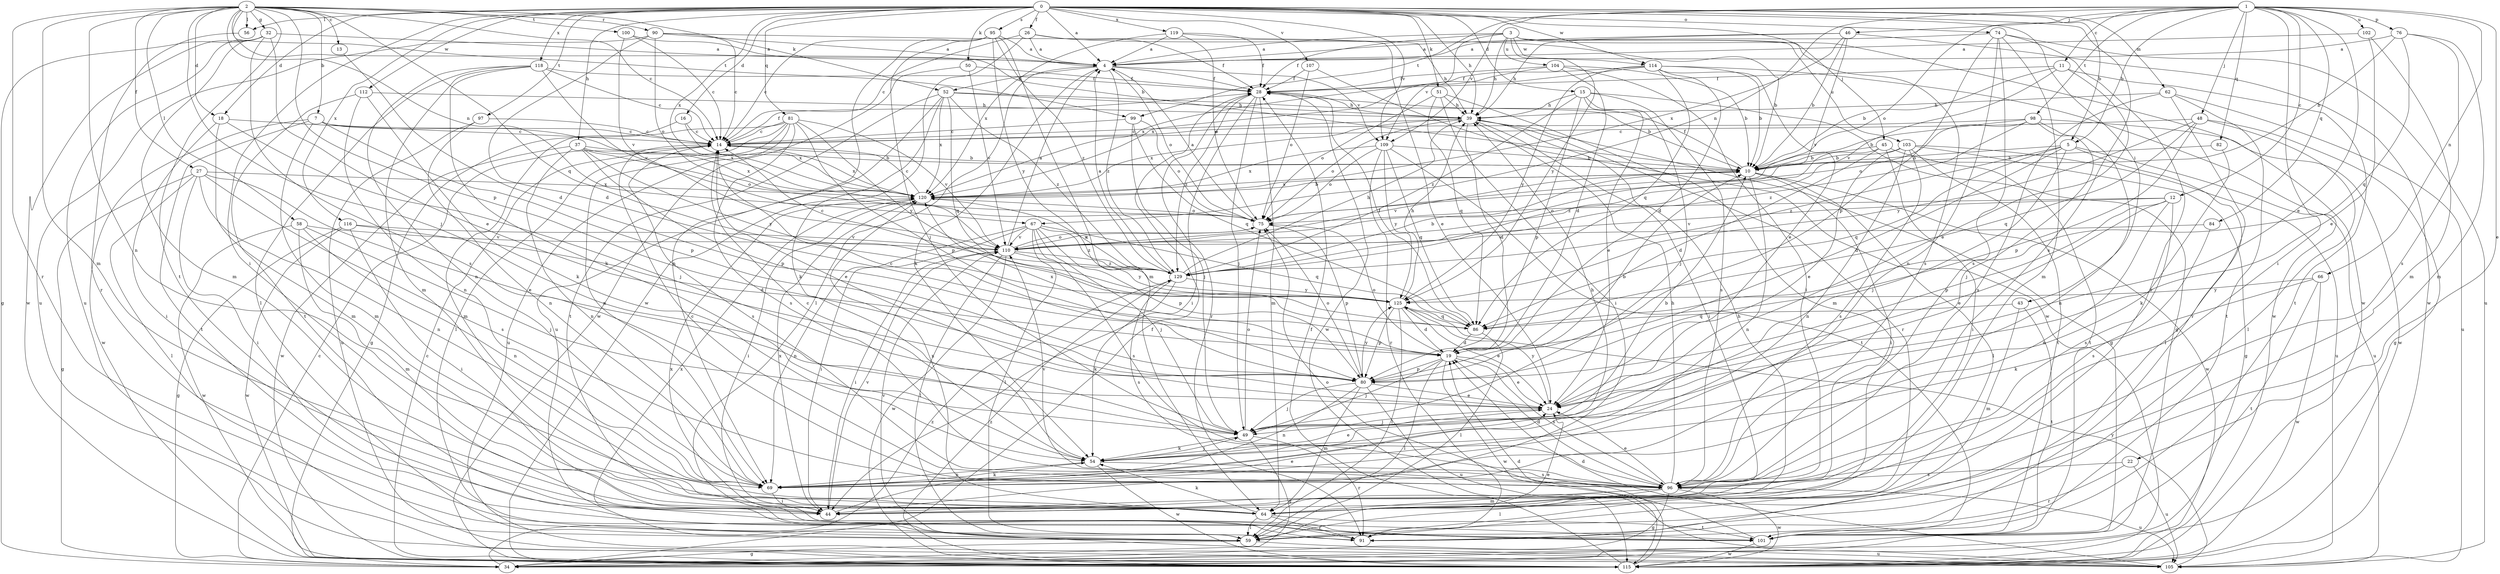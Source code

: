 strict digraph  {
0;
1;
2;
3;
4;
5;
7;
10;
11;
12;
13;
14;
15;
16;
18;
19;
22;
24;
26;
27;
28;
32;
34;
37;
39;
43;
44;
45;
46;
48;
49;
50;
51;
52;
54;
56;
58;
59;
62;
64;
66;
67;
69;
74;
75;
76;
80;
81;
82;
84;
86;
90;
91;
95;
96;
97;
98;
99;
100;
101;
102;
103;
104;
105;
107;
109;
110;
112;
114;
115;
116;
118;
119;
120;
125;
129;
0 -> 4  [label=a];
0 -> 5  [label=b];
0 -> 15  [label=d];
0 -> 16  [label=d];
0 -> 18  [label=d];
0 -> 26  [label=f];
0 -> 37  [label=h];
0 -> 39  [label=h];
0 -> 43  [label=i];
0 -> 44  [label=i];
0 -> 45  [label=j];
0 -> 50  [label=k];
0 -> 51  [label=k];
0 -> 56  [label=l];
0 -> 62  [label=m];
0 -> 74  [label=o];
0 -> 81  [label=q];
0 -> 95  [label=s];
0 -> 96  [label=s];
0 -> 97  [label=t];
0 -> 107  [label=v];
0 -> 109  [label=v];
0 -> 112  [label=w];
0 -> 114  [label=w];
0 -> 116  [label=x];
0 -> 118  [label=x];
0 -> 119  [label=x];
0 -> 120  [label=x];
1 -> 5  [label=b];
1 -> 11  [label=c];
1 -> 12  [label=c];
1 -> 22  [label=e];
1 -> 24  [label=e];
1 -> 44  [label=i];
1 -> 46  [label=j];
1 -> 48  [label=j];
1 -> 66  [label=n];
1 -> 67  [label=n];
1 -> 75  [label=o];
1 -> 76  [label=p];
1 -> 82  [label=q];
1 -> 84  [label=q];
1 -> 98  [label=t];
1 -> 99  [label=t];
1 -> 102  [label=u];
1 -> 109  [label=v];
2 -> 7  [label=b];
2 -> 10  [label=b];
2 -> 13  [label=c];
2 -> 14  [label=c];
2 -> 18  [label=d];
2 -> 27  [label=f];
2 -> 32  [label=g];
2 -> 49  [label=j];
2 -> 52  [label=k];
2 -> 56  [label=l];
2 -> 58  [label=l];
2 -> 64  [label=m];
2 -> 67  [label=n];
2 -> 69  [label=n];
2 -> 80  [label=p];
2 -> 86  [label=q];
2 -> 90  [label=r];
2 -> 91  [label=r];
2 -> 99  [label=t];
2 -> 100  [label=t];
2 -> 101  [label=t];
3 -> 4  [label=a];
3 -> 28  [label=f];
3 -> 39  [label=h];
3 -> 96  [label=s];
3 -> 103  [label=u];
3 -> 104  [label=u];
3 -> 109  [label=v];
3 -> 114  [label=w];
3 -> 115  [label=w];
3 -> 125  [label=y];
4 -> 28  [label=f];
4 -> 52  [label=k];
4 -> 54  [label=k];
4 -> 59  [label=l];
4 -> 75  [label=o];
4 -> 109  [label=v];
4 -> 129  [label=z];
5 -> 10  [label=b];
5 -> 19  [label=d];
5 -> 49  [label=j];
5 -> 59  [label=l];
5 -> 86  [label=q];
5 -> 105  [label=u];
5 -> 129  [label=z];
7 -> 14  [label=c];
7 -> 64  [label=m];
7 -> 80  [label=p];
7 -> 101  [label=t];
7 -> 115  [label=w];
7 -> 120  [label=x];
10 -> 28  [label=f];
10 -> 44  [label=i];
10 -> 59  [label=l];
10 -> 69  [label=n];
10 -> 110  [label=v];
10 -> 115  [label=w];
10 -> 120  [label=x];
11 -> 10  [label=b];
11 -> 24  [label=e];
11 -> 28  [label=f];
11 -> 101  [label=t];
11 -> 110  [label=v];
12 -> 24  [label=e];
12 -> 69  [label=n];
12 -> 75  [label=o];
12 -> 80  [label=p];
12 -> 96  [label=s];
12 -> 110  [label=v];
13 -> 19  [label=d];
14 -> 10  [label=b];
14 -> 24  [label=e];
14 -> 28  [label=f];
14 -> 96  [label=s];
14 -> 120  [label=x];
15 -> 24  [label=e];
15 -> 34  [label=g];
15 -> 39  [label=h];
15 -> 49  [label=j];
15 -> 80  [label=p];
15 -> 96  [label=s];
15 -> 129  [label=z];
16 -> 14  [label=c];
16 -> 64  [label=m];
16 -> 120  [label=x];
18 -> 14  [label=c];
18 -> 44  [label=i];
18 -> 49  [label=j];
18 -> 64  [label=m];
19 -> 24  [label=e];
19 -> 49  [label=j];
19 -> 59  [label=l];
19 -> 75  [label=o];
19 -> 80  [label=p];
19 -> 96  [label=s];
19 -> 115  [label=w];
19 -> 120  [label=x];
22 -> 91  [label=r];
22 -> 96  [label=s];
22 -> 105  [label=u];
24 -> 49  [label=j];
24 -> 125  [label=y];
26 -> 4  [label=a];
26 -> 10  [label=b];
26 -> 14  [label=c];
26 -> 28  [label=f];
26 -> 115  [label=w];
27 -> 24  [label=e];
27 -> 34  [label=g];
27 -> 44  [label=i];
27 -> 59  [label=l];
27 -> 69  [label=n];
27 -> 96  [label=s];
27 -> 120  [label=x];
28 -> 39  [label=h];
28 -> 44  [label=i];
28 -> 49  [label=j];
28 -> 64  [label=m];
28 -> 91  [label=r];
28 -> 115  [label=w];
28 -> 129  [label=z];
32 -> 4  [label=a];
32 -> 24  [label=e];
32 -> 34  [label=g];
32 -> 64  [label=m];
32 -> 96  [label=s];
32 -> 105  [label=u];
32 -> 115  [label=w];
34 -> 14  [label=c];
34 -> 28  [label=f];
34 -> 129  [label=z];
37 -> 10  [label=b];
37 -> 69  [label=n];
37 -> 75  [label=o];
37 -> 80  [label=p];
37 -> 115  [label=w];
37 -> 120  [label=x];
37 -> 125  [label=y];
39 -> 14  [label=c];
39 -> 19  [label=d];
39 -> 34  [label=g];
39 -> 44  [label=i];
39 -> 75  [label=o];
39 -> 91  [label=r];
39 -> 120  [label=x];
43 -> 64  [label=m];
43 -> 86  [label=q];
43 -> 101  [label=t];
44 -> 24  [label=e];
44 -> 110  [label=v];
44 -> 120  [label=x];
45 -> 10  [label=b];
45 -> 19  [label=d];
45 -> 44  [label=i];
45 -> 101  [label=t];
45 -> 129  [label=z];
46 -> 4  [label=a];
46 -> 10  [label=b];
46 -> 39  [label=h];
46 -> 110  [label=v];
46 -> 115  [label=w];
46 -> 120  [label=x];
48 -> 14  [label=c];
48 -> 34  [label=g];
48 -> 59  [label=l];
48 -> 80  [label=p];
48 -> 86  [label=q];
48 -> 125  [label=y];
49 -> 10  [label=b];
49 -> 34  [label=g];
49 -> 54  [label=k];
49 -> 75  [label=o];
49 -> 91  [label=r];
50 -> 28  [label=f];
50 -> 110  [label=v];
50 -> 115  [label=w];
51 -> 39  [label=h];
51 -> 44  [label=i];
51 -> 64  [label=m];
51 -> 75  [label=o];
51 -> 86  [label=q];
52 -> 10  [label=b];
52 -> 39  [label=h];
52 -> 54  [label=k];
52 -> 86  [label=q];
52 -> 101  [label=t];
52 -> 105  [label=u];
52 -> 120  [label=x];
52 -> 129  [label=z];
54 -> 14  [label=c];
54 -> 24  [label=e];
54 -> 39  [label=h];
54 -> 49  [label=j];
54 -> 69  [label=n];
54 -> 96  [label=s];
54 -> 115  [label=w];
56 -> 91  [label=r];
58 -> 49  [label=j];
58 -> 64  [label=m];
58 -> 69  [label=n];
58 -> 110  [label=v];
58 -> 115  [label=w];
59 -> 24  [label=e];
59 -> 34  [label=g];
59 -> 105  [label=u];
59 -> 110  [label=v];
59 -> 120  [label=x];
62 -> 39  [label=h];
62 -> 91  [label=r];
62 -> 96  [label=s];
62 -> 101  [label=t];
62 -> 105  [label=u];
64 -> 39  [label=h];
64 -> 54  [label=k];
64 -> 59  [label=l];
64 -> 91  [label=r];
64 -> 101  [label=t];
64 -> 120  [label=x];
66 -> 54  [label=k];
66 -> 101  [label=t];
66 -> 115  [label=w];
66 -> 125  [label=y];
67 -> 44  [label=i];
67 -> 49  [label=j];
67 -> 59  [label=l];
67 -> 69  [label=n];
67 -> 80  [label=p];
67 -> 86  [label=q];
67 -> 96  [label=s];
67 -> 110  [label=v];
67 -> 129  [label=z];
69 -> 44  [label=i];
69 -> 54  [label=k];
74 -> 4  [label=a];
74 -> 64  [label=m];
74 -> 69  [label=n];
74 -> 80  [label=p];
74 -> 91  [label=r];
74 -> 96  [label=s];
74 -> 105  [label=u];
75 -> 4  [label=a];
75 -> 80  [label=p];
75 -> 110  [label=v];
76 -> 4  [label=a];
76 -> 10  [label=b];
76 -> 64  [label=m];
76 -> 86  [label=q];
76 -> 96  [label=s];
80 -> 10  [label=b];
80 -> 14  [label=c];
80 -> 24  [label=e];
80 -> 49  [label=j];
80 -> 64  [label=m];
80 -> 69  [label=n];
80 -> 75  [label=o];
80 -> 105  [label=u];
80 -> 125  [label=y];
81 -> 14  [label=c];
81 -> 34  [label=g];
81 -> 59  [label=l];
81 -> 69  [label=n];
81 -> 80  [label=p];
81 -> 96  [label=s];
81 -> 105  [label=u];
81 -> 110  [label=v];
81 -> 125  [label=y];
82 -> 10  [label=b];
82 -> 54  [label=k];
84 -> 96  [label=s];
84 -> 110  [label=v];
86 -> 19  [label=d];
86 -> 28  [label=f];
86 -> 59  [label=l];
90 -> 4  [label=a];
90 -> 14  [label=c];
90 -> 19  [label=d];
90 -> 39  [label=h];
90 -> 75  [label=o];
90 -> 105  [label=u];
91 -> 120  [label=x];
95 -> 4  [label=a];
95 -> 14  [label=c];
95 -> 49  [label=j];
95 -> 64  [label=m];
95 -> 69  [label=n];
95 -> 125  [label=y];
95 -> 129  [label=z];
96 -> 14  [label=c];
96 -> 19  [label=d];
96 -> 24  [label=e];
96 -> 34  [label=g];
96 -> 39  [label=h];
96 -> 59  [label=l];
96 -> 64  [label=m];
96 -> 105  [label=u];
96 -> 110  [label=v];
96 -> 115  [label=w];
97 -> 14  [label=c];
97 -> 69  [label=n];
97 -> 105  [label=u];
98 -> 10  [label=b];
98 -> 14  [label=c];
98 -> 49  [label=j];
98 -> 69  [label=n];
98 -> 75  [label=o];
98 -> 115  [label=w];
98 -> 129  [label=z];
99 -> 14  [label=c];
99 -> 49  [label=j];
99 -> 75  [label=o];
99 -> 86  [label=q];
100 -> 4  [label=a];
100 -> 14  [label=c];
100 -> 110  [label=v];
101 -> 75  [label=o];
101 -> 115  [label=w];
102 -> 4  [label=a];
102 -> 24  [label=e];
102 -> 64  [label=m];
103 -> 10  [label=b];
103 -> 24  [label=e];
103 -> 34  [label=g];
103 -> 69  [label=n];
103 -> 96  [label=s];
103 -> 101  [label=t];
103 -> 105  [label=u];
104 -> 10  [label=b];
104 -> 19  [label=d];
104 -> 28  [label=f];
104 -> 44  [label=i];
104 -> 120  [label=x];
105 -> 19  [label=d];
105 -> 125  [label=y];
107 -> 28  [label=f];
107 -> 75  [label=o];
107 -> 115  [label=w];
109 -> 10  [label=b];
109 -> 75  [label=o];
109 -> 86  [label=q];
109 -> 91  [label=r];
109 -> 101  [label=t];
109 -> 120  [label=x];
109 -> 125  [label=y];
110 -> 4  [label=a];
110 -> 44  [label=i];
110 -> 59  [label=l];
110 -> 75  [label=o];
110 -> 115  [label=w];
110 -> 125  [label=y];
110 -> 129  [label=z];
112 -> 39  [label=h];
112 -> 54  [label=k];
112 -> 69  [label=n];
112 -> 101  [label=t];
114 -> 10  [label=b];
114 -> 19  [label=d];
114 -> 24  [label=e];
114 -> 28  [label=f];
114 -> 86  [label=q];
114 -> 115  [label=w];
114 -> 120  [label=x];
114 -> 125  [label=y];
115 -> 14  [label=c];
115 -> 19  [label=d];
115 -> 28  [label=f];
115 -> 129  [label=z];
116 -> 19  [label=d];
116 -> 34  [label=g];
116 -> 44  [label=i];
116 -> 110  [label=v];
116 -> 115  [label=w];
118 -> 14  [label=c];
118 -> 28  [label=f];
118 -> 54  [label=k];
118 -> 59  [label=l];
118 -> 64  [label=m];
118 -> 69  [label=n];
118 -> 110  [label=v];
119 -> 4  [label=a];
119 -> 24  [label=e];
119 -> 28  [label=f];
119 -> 75  [label=o];
119 -> 120  [label=x];
120 -> 10  [label=b];
120 -> 14  [label=c];
120 -> 44  [label=i];
120 -> 75  [label=o];
125 -> 19  [label=d];
125 -> 24  [label=e];
125 -> 39  [label=h];
125 -> 59  [label=l];
125 -> 80  [label=p];
125 -> 86  [label=q];
129 -> 4  [label=a];
129 -> 10  [label=b];
129 -> 14  [label=c];
129 -> 39  [label=h];
129 -> 54  [label=k];
129 -> 96  [label=s];
129 -> 120  [label=x];
129 -> 125  [label=y];
}
